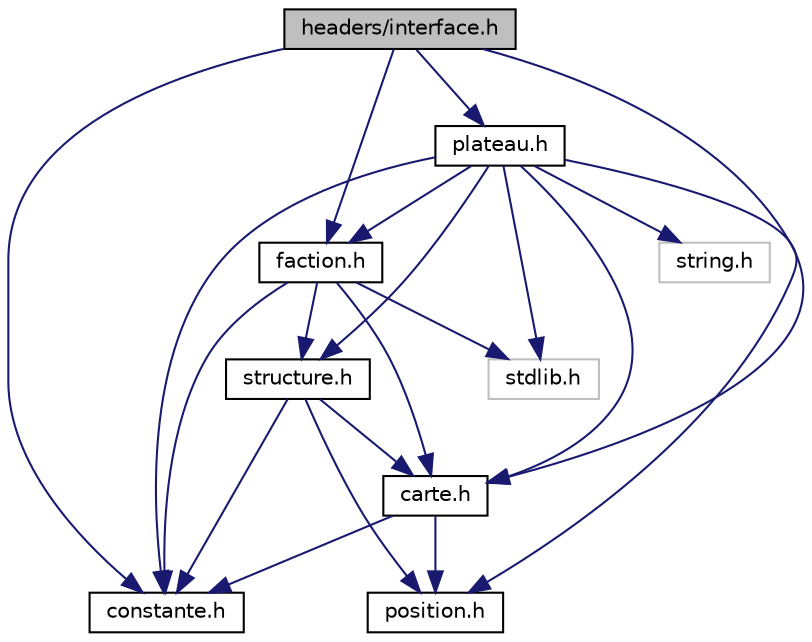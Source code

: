 digraph "headers/interface.h"
{
 // LATEX_PDF_SIZE
  edge [fontname="Helvetica",fontsize="10",labelfontname="Helvetica",labelfontsize="10"];
  node [fontname="Helvetica",fontsize="10",shape=record];
  Node1 [label="headers/interface.h",height=0.2,width=0.4,color="black", fillcolor="grey75", style="filled", fontcolor="black",tooltip="Fichier qui contient les fonctions faisant appel à des interactions utilisateurs et à des affichages."];
  Node1 -> Node2 [color="midnightblue",fontsize="10",style="solid",fontname="Helvetica"];
  Node2 [label="faction.h",height=0.2,width=0.4,color="black", fillcolor="white", style="filled",URL="$faction_8h.html",tooltip="Fichier contenant la structure et les fonctions liées aux factions."];
  Node2 -> Node3 [color="midnightblue",fontsize="10",style="solid",fontname="Helvetica"];
  Node3 [label="constante.h",height=0.2,width=0.4,color="black", fillcolor="white", style="filled",URL="$constante_8h.html",tooltip="Fichier contenant différentes constantes qui seront utiles pour l'application."];
  Node2 -> Node4 [color="midnightblue",fontsize="10",style="solid",fontname="Helvetica"];
  Node4 [label="carte.h",height=0.2,width=0.4,color="black", fillcolor="white", style="filled",URL="$carte_8h.html",tooltip="Fichier contenant la structure liée aux cartes."];
  Node4 -> Node3 [color="midnightblue",fontsize="10",style="solid",fontname="Helvetica"];
  Node4 -> Node5 [color="midnightblue",fontsize="10",style="solid",fontname="Helvetica"];
  Node5 [label="position.h",height=0.2,width=0.4,color="black", fillcolor="white", style="filled",URL="$position_8h.html",tooltip="Fichier contenant la structure liée à la position de la carte sur la grille."];
  Node2 -> Node6 [color="midnightblue",fontsize="10",style="solid",fontname="Helvetica"];
  Node6 [label="structure.h",height=0.2,width=0.4,color="black", fillcolor="white", style="filled",URL="$structure_8h.html",tooltip="Fichier contenant les différentes structures nécessaires au bon fonctionnement de notre jeu."];
  Node6 -> Node4 [color="midnightblue",fontsize="10",style="solid",fontname="Helvetica"];
  Node6 -> Node5 [color="midnightblue",fontsize="10",style="solid",fontname="Helvetica"];
  Node6 -> Node3 [color="midnightblue",fontsize="10",style="solid",fontname="Helvetica"];
  Node2 -> Node7 [color="midnightblue",fontsize="10",style="solid",fontname="Helvetica"];
  Node7 [label="stdlib.h",height=0.2,width=0.4,color="grey75", fillcolor="white", style="filled",tooltip=" "];
  Node1 -> Node8 [color="midnightblue",fontsize="10",style="solid",fontname="Helvetica"];
  Node8 [label="plateau.h",height=0.2,width=0.4,color="black", fillcolor="white", style="filled",URL="$plateau_8h.html",tooltip="Fichier contenant la structure et les fonctions liées à notre plateau de jeu."];
  Node8 -> Node4 [color="midnightblue",fontsize="10",style="solid",fontname="Helvetica"];
  Node8 -> Node2 [color="midnightblue",fontsize="10",style="solid",fontname="Helvetica"];
  Node8 -> Node3 [color="midnightblue",fontsize="10",style="solid",fontname="Helvetica"];
  Node8 -> Node5 [color="midnightblue",fontsize="10",style="solid",fontname="Helvetica"];
  Node8 -> Node7 [color="midnightblue",fontsize="10",style="solid",fontname="Helvetica"];
  Node8 -> Node9 [color="midnightblue",fontsize="10",style="solid",fontname="Helvetica"];
  Node9 [label="string.h",height=0.2,width=0.4,color="grey75", fillcolor="white", style="filled",tooltip=" "];
  Node8 -> Node6 [color="midnightblue",fontsize="10",style="solid",fontname="Helvetica"];
  Node1 -> Node4 [color="midnightblue",fontsize="10",style="solid",fontname="Helvetica"];
  Node1 -> Node3 [color="midnightblue",fontsize="10",style="solid",fontname="Helvetica"];
}
